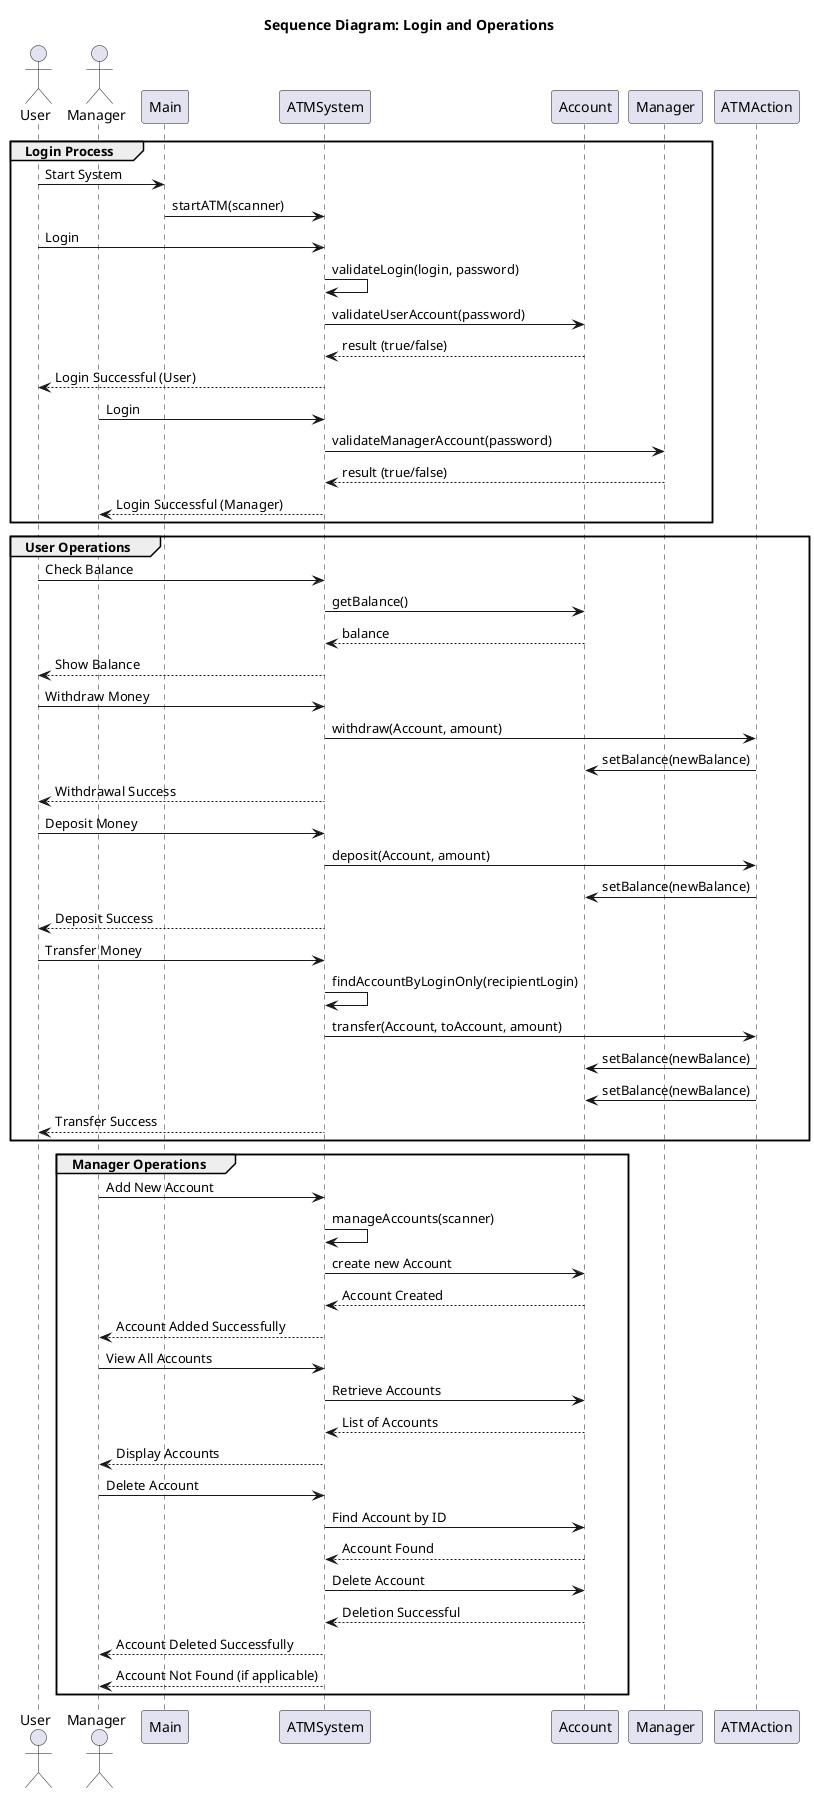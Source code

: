 @startuml

actor User as u
actor Manager as m

title Sequence Diagram: Login and Operations

group Login Process
    u -> Main: Start System
    Main -> ATMSystem: startATM(scanner)
    u -> ATMSystem: Login
    ATMSystem -> ATMSystem: validateLogin(login, password)
    ATMSystem -> Account: validateUserAccount(password)
    Account --> ATMSystem: result (true/false)
    ATMSystem --> u: Login Successful (User)
    m -> ATMSystem: Login
    ATMSystem -> Manager: validateManagerAccount(password)
    Manager --> ATMSystem: result (true/false)
    ATMSystem --> m: Login Successful (Manager)
end

group User Operations
    u -> ATMSystem: Check Balance
    ATMSystem -> Account: getBalance()
    Account --> ATMSystem: balance
    ATMSystem --> u: Show Balance

    u -> ATMSystem: Withdraw Money
    ATMSystem -> ATMAction: withdraw(Account, amount)
    ATMAction -> Account: setBalance(newBalance)
    ATMSystem --> u: Withdrawal Success

    u -> ATMSystem: Deposit Money
    ATMSystem -> ATMAction: deposit(Account, amount)
    ATMAction -> Account: setBalance(newBalance)
    ATMSystem --> u: Deposit Success

    u -> ATMSystem: Transfer Money
    ATMSystem -> ATMSystem: findAccountByLoginOnly(recipientLogin)
    ATMSystem -> ATMAction: transfer(Account, toAccount, amount)
    ATMAction -> Account: setBalance(newBalance)
    ATMAction -> Account: setBalance(newBalance)
    ATMSystem --> u: Transfer Success
end

group Manager Operations
    m -> ATMSystem: Add New Account
    ATMSystem -> ATMSystem: manageAccounts(scanner)
    ATMSystem -> Account: create new Account
    Account --> ATMSystem: Account Created
    ATMSystem --> m: Account Added Successfully

    m -> ATMSystem: View All Accounts
    ATMSystem -> Account: Retrieve Accounts
    Account --> ATMSystem: List of Accounts
    ATMSystem --> m: Display Accounts

    m -> ATMSystem: Delete Account
    ATMSystem -> Account: Find Account by ID
    Account --> ATMSystem: Account Found 
    ATMSystem -> Account: Delete Account
    Account --> ATMSystem: Deletion Successful
    ATMSystem --> m: Account Deleted Successfully
    ATMSystem --> m: Account Not Found (if applicable)
end

@enduml

